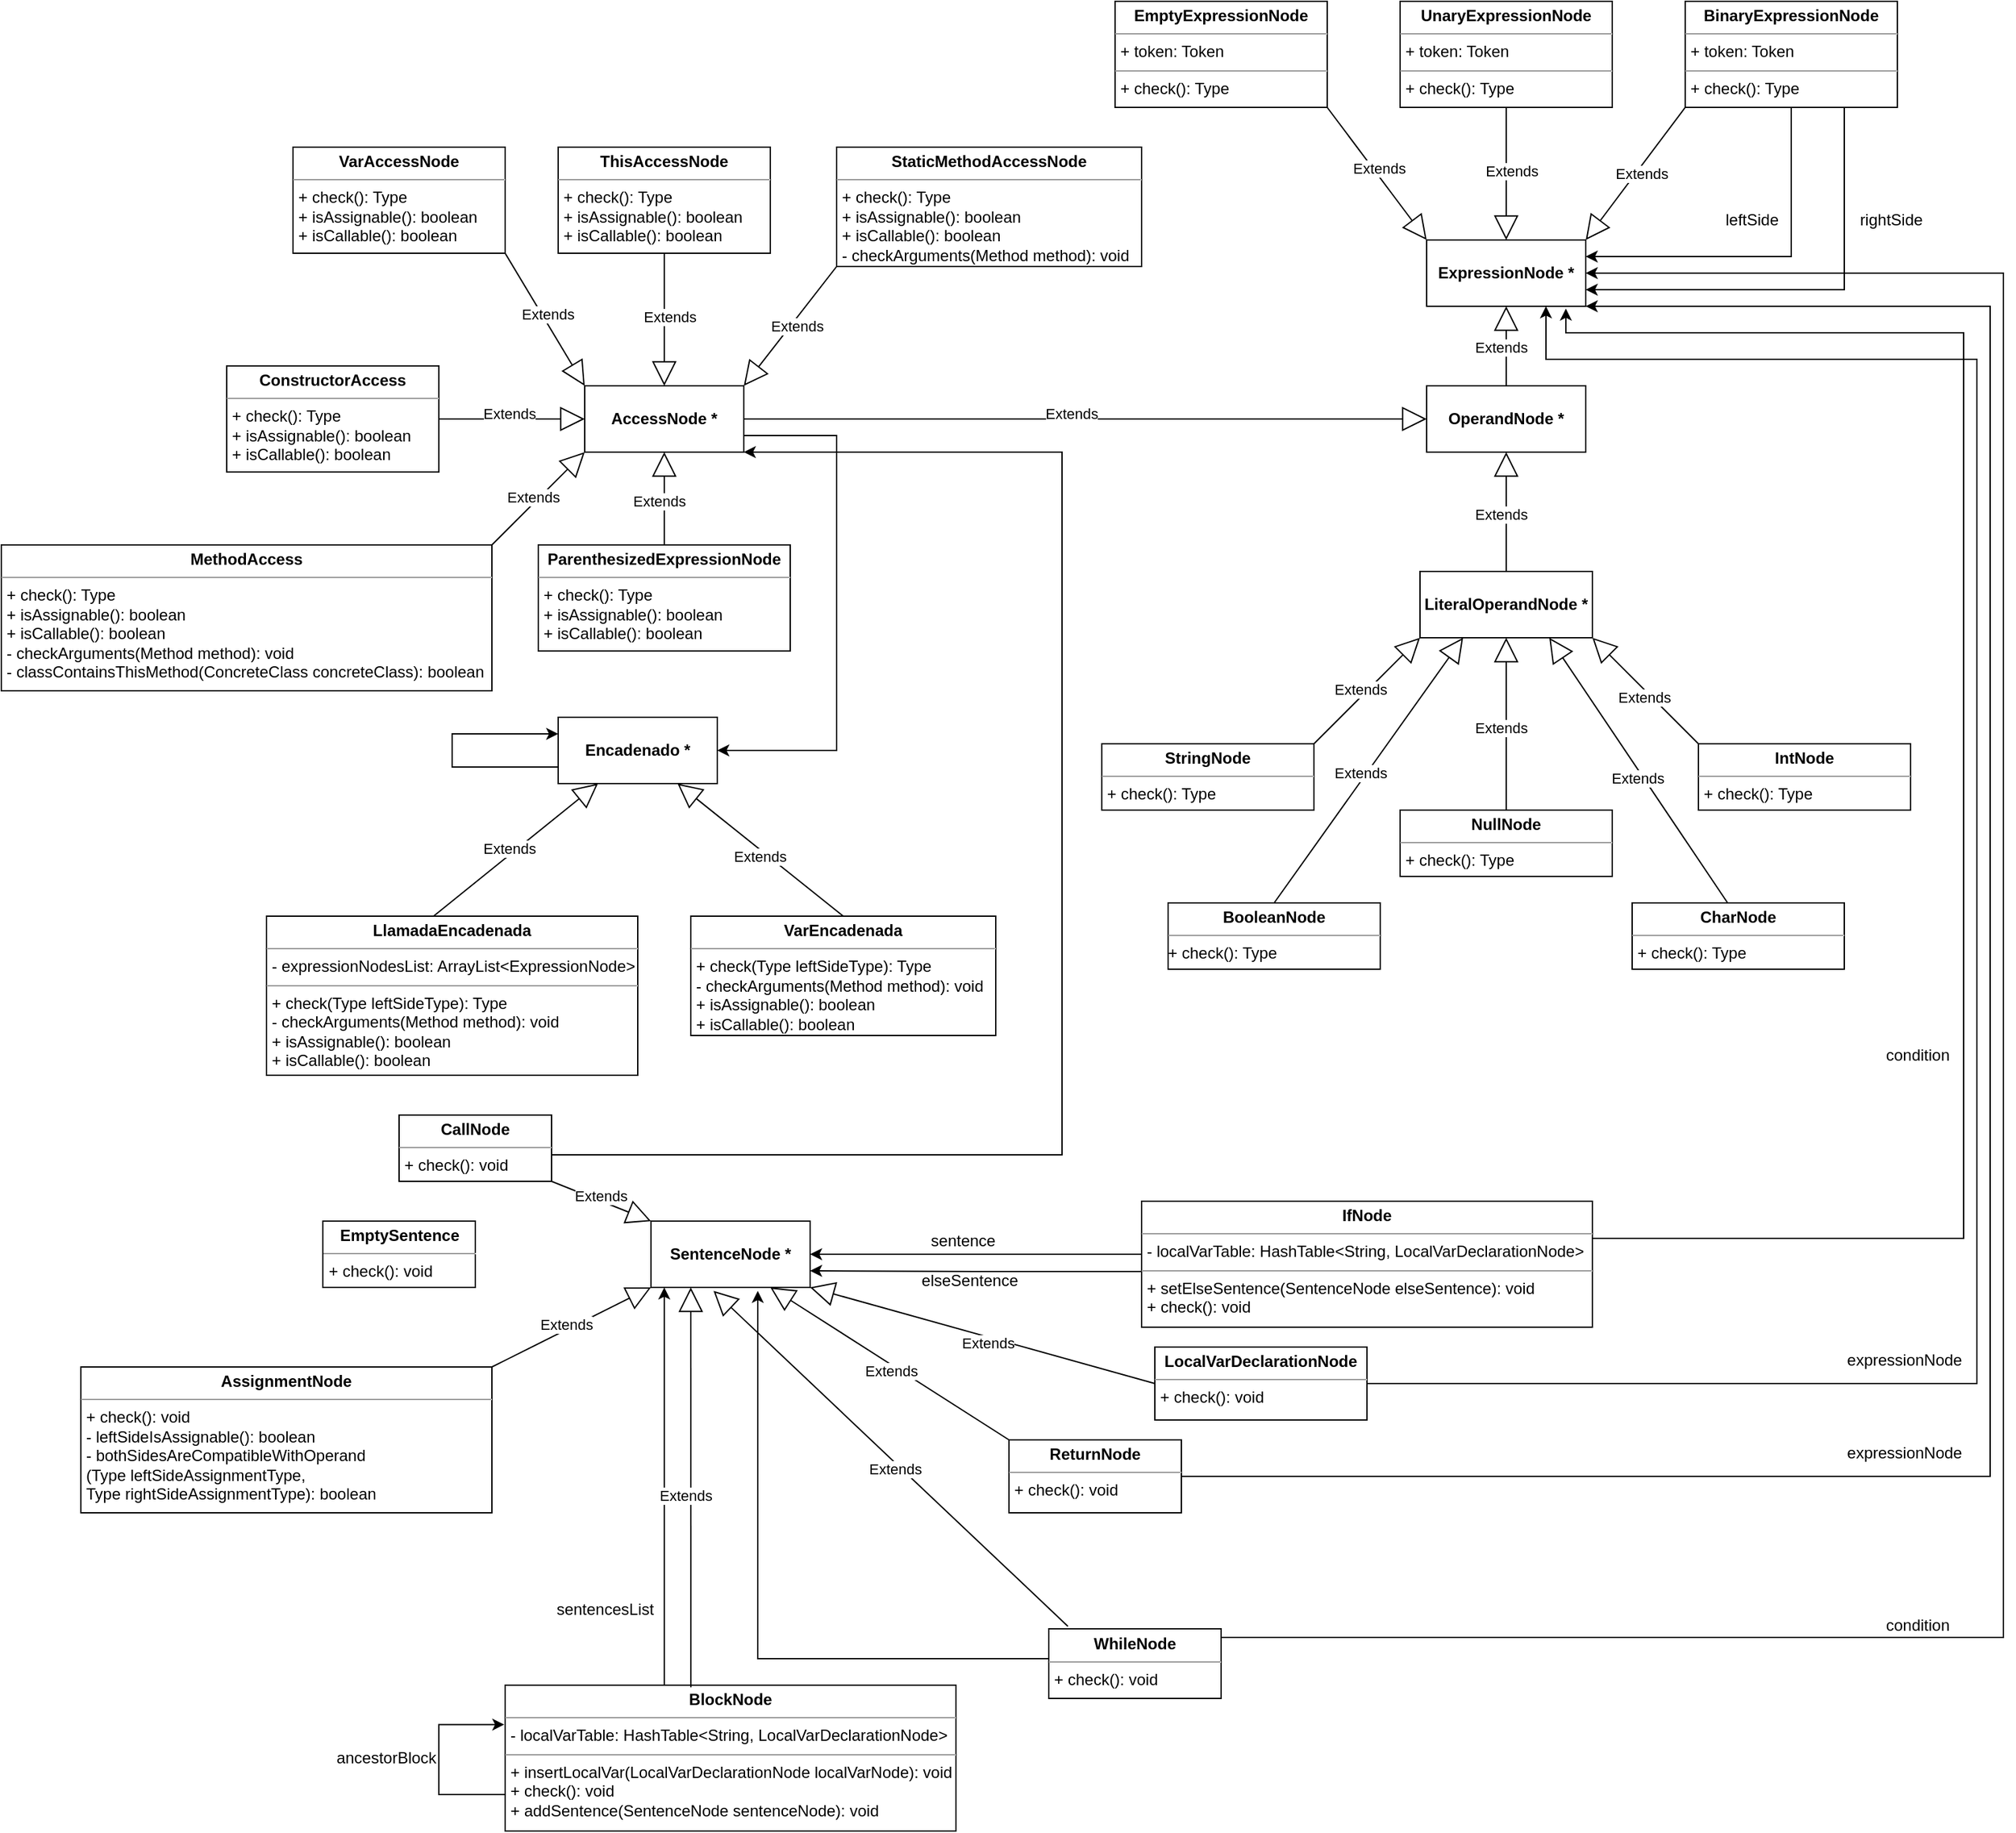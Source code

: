 <mxfile version="20.3.0" type="device"><diagram id="9zhy1DxZBaApK8UrozD3" name="Página-1"><mxGraphModel dx="3384" dy="2487" grid="1" gridSize="10" guides="1" tooltips="1" connect="1" arrows="1" fold="1" page="1" pageScale="1" pageWidth="827" pageHeight="1169" math="0" shadow="0"><root><mxCell id="0"/><mxCell id="1" parent="0"/><mxCell id="UzV7lBZANDkpLQ_C1gk9-5" style="edgeStyle=orthogonalEdgeStyle;rounded=0;orthogonalLoop=1;jettySize=auto;html=1;exitX=1;exitY=0.75;exitDx=0;exitDy=0;entryX=1;entryY=0.5;entryDx=0;entryDy=0;" parent="1" source="9K04ZhEFb_96ayPJQ8qZ-1" target="9K04ZhEFb_96ayPJQ8qZ-11" edge="1"><mxGeometry relative="1" as="geometry"><Array as="points"><mxPoint x="500" y="278"/><mxPoint x="500" y="515"/></Array></mxGeometry></mxCell><mxCell id="9K04ZhEFb_96ayPJQ8qZ-1" value="&lt;p style=&quot;margin:0px;margin-top:4px;text-align:center;&quot;&gt;&lt;br&gt;&lt;b&gt;AccessNode *&lt;/b&gt;&lt;/p&gt;" style="verticalAlign=top;align=left;overflow=fill;fontSize=12;fontFamily=Helvetica;html=1;" parent="1" vertex="1"><mxGeometry x="310" y="240" width="120" height="50" as="geometry"/></mxCell><mxCell id="9K04ZhEFb_96ayPJQ8qZ-3" value="&lt;p style=&quot;margin:0px;margin-top:4px;text-align:center;&quot;&gt;&lt;b&gt;ConstructorAccess&lt;/b&gt;&lt;/p&gt;&lt;hr size=&quot;1&quot;&gt;&lt;p style=&quot;margin:0px;margin-left:4px;&quot;&gt;&lt;/p&gt;&lt;p style=&quot;margin:0px;margin-left:4px;&quot;&gt;+ check(): Type&lt;/p&gt;&lt;p style=&quot;margin:0px;margin-left:4px;&quot;&gt;+ isAssignable(): boolean&lt;/p&gt;&lt;p style=&quot;margin:0px;margin-left:4px;&quot;&gt;+ isCallable(): boolean&lt;/p&gt;" style="verticalAlign=top;align=left;overflow=fill;fontSize=12;fontFamily=Helvetica;html=1;" parent="1" vertex="1"><mxGeometry x="40" y="225" width="160" height="80" as="geometry"/></mxCell><mxCell id="9K04ZhEFb_96ayPJQ8qZ-4" value="&lt;p style=&quot;margin:0px;margin-top:4px;text-align:center;&quot;&gt;&lt;b&gt;MethodAccess&lt;/b&gt;&lt;/p&gt;&lt;hr size=&quot;1&quot;&gt;&lt;p style=&quot;margin:0px;margin-left:4px;&quot;&gt;&lt;/p&gt;&lt;p style=&quot;margin: 0px 0px 0px 4px;&quot;&gt;+ check(): Type&lt;/p&gt;&lt;p style=&quot;margin: 0px 0px 0px 4px;&quot;&gt;+ isAssignable(): boolean&lt;/p&gt;&lt;p style=&quot;margin: 0px 0px 0px 4px;&quot;&gt;+ isCallable(): boolean&lt;/p&gt;&lt;p style=&quot;margin: 0px 0px 0px 4px;&quot;&gt;- checkArguments(Method method): void&lt;/p&gt;&lt;p style=&quot;margin: 0px 0px 0px 4px;&quot;&gt;- classContainsThisMethod(ConcreteClass concreteClass): boolean&lt;/p&gt;" style="verticalAlign=top;align=left;overflow=fill;fontSize=12;fontFamily=Helvetica;html=1;" parent="1" vertex="1"><mxGeometry x="-130" y="360" width="370" height="110" as="geometry"/></mxCell><mxCell id="9K04ZhEFb_96ayPJQ8qZ-7" value="&lt;p style=&quot;margin:0px;margin-top:4px;text-align:center;&quot;&gt;&lt;b&gt;ParenthesizedExpressionNode&lt;/b&gt;&lt;/p&gt;&lt;hr size=&quot;1&quot;&gt;&lt;p style=&quot;margin:0px;margin-left:4px;&quot;&gt;&lt;/p&gt;&lt;p style=&quot;margin: 0px 0px 0px 4px;&quot;&gt;+ check(): Type&lt;/p&gt;&lt;p style=&quot;margin: 0px 0px 0px 4px;&quot;&gt;+ isAssignable(): boolean&lt;/p&gt;&lt;p style=&quot;margin: 0px 0px 0px 4px;&quot;&gt;+ isCallable(): boolean&lt;/p&gt;" style="verticalAlign=top;align=left;overflow=fill;fontSize=12;fontFamily=Helvetica;html=1;" parent="1" vertex="1"><mxGeometry x="275" y="360" width="190" height="80" as="geometry"/></mxCell><mxCell id="9K04ZhEFb_96ayPJQ8qZ-8" value="&lt;p style=&quot;margin:0px;margin-top:4px;text-align:center;&quot;&gt;&lt;b&gt;StaticMethodAccessNode&lt;/b&gt;&lt;/p&gt;&lt;hr size=&quot;1&quot;&gt;&lt;p style=&quot;margin:0px;margin-left:4px;&quot;&gt;&lt;/p&gt;&lt;p style=&quot;margin: 0px 0px 0px 4px;&quot;&gt;+ check(): Type&lt;/p&gt;&lt;p style=&quot;margin: 0px 0px 0px 4px;&quot;&gt;+ isAssignable(): boolean&lt;/p&gt;&lt;p style=&quot;margin: 0px 0px 0px 4px;&quot;&gt;+ isCallable(): boolean&lt;/p&gt;&lt;p style=&quot;margin: 0px 0px 0px 4px;&quot;&gt;- checkArguments(Method method): void&lt;/p&gt;&lt;div&gt;&lt;br&gt;&lt;/div&gt;" style="verticalAlign=top;align=left;overflow=fill;fontSize=12;fontFamily=Helvetica;html=1;" parent="1" vertex="1"><mxGeometry x="500" y="60" width="230" height="90" as="geometry"/></mxCell><mxCell id="9K04ZhEFb_96ayPJQ8qZ-9" value="&lt;p style=&quot;margin:0px;margin-top:4px;text-align:center;&quot;&gt;&lt;b&gt;ThisAccessNode&lt;/b&gt;&lt;/p&gt;&lt;hr size=&quot;1&quot;&gt;&lt;p style=&quot;margin:0px;margin-left:4px;&quot;&gt;&lt;/p&gt;&lt;p style=&quot;margin: 0px 0px 0px 4px;&quot;&gt;+ check(): Type&lt;/p&gt;&lt;p style=&quot;margin: 0px 0px 0px 4px;&quot;&gt;+ isAssignable(): boolean&lt;/p&gt;&lt;p style=&quot;margin: 0px 0px 0px 4px;&quot;&gt;+ isCallable(): boolean&lt;/p&gt;" style="verticalAlign=top;align=left;overflow=fill;fontSize=12;fontFamily=Helvetica;html=1;" parent="1" vertex="1"><mxGeometry x="290" y="60" width="160" height="80" as="geometry"/></mxCell><mxCell id="9K04ZhEFb_96ayPJQ8qZ-10" value="&lt;p style=&quot;margin:0px;margin-top:4px;text-align:center;&quot;&gt;&lt;b&gt;VarAccessNode&lt;/b&gt;&lt;/p&gt;&lt;hr size=&quot;1&quot;&gt;&lt;p style=&quot;margin:0px;margin-left:4px;&quot;&gt;&lt;/p&gt;&lt;p style=&quot;margin: 0px 0px 0px 4px;&quot;&gt;+ check(): Type&lt;/p&gt;&lt;p style=&quot;margin: 0px 0px 0px 4px;&quot;&gt;+ isAssignable(): boolean&lt;/p&gt;&lt;p style=&quot;margin: 0px 0px 0px 4px;&quot;&gt;+ isCallable(): boolean&lt;/p&gt;" style="verticalAlign=top;align=left;overflow=fill;fontSize=12;fontFamily=Helvetica;html=1;" parent="1" vertex="1"><mxGeometry x="90" y="60" width="160" height="80" as="geometry"/></mxCell><mxCell id="UzV7lBZANDkpLQ_C1gk9-6" style="edgeStyle=orthogonalEdgeStyle;rounded=0;orthogonalLoop=1;jettySize=auto;html=1;exitX=0;exitY=0.75;exitDx=0;exitDy=0;entryX=0;entryY=0.25;entryDx=0;entryDy=0;" parent="1" source="9K04ZhEFb_96ayPJQ8qZ-11" target="9K04ZhEFb_96ayPJQ8qZ-11" edge="1"><mxGeometry relative="1" as="geometry"><mxPoint x="200" y="500" as="targetPoint"/><Array as="points"><mxPoint x="210" y="528"/><mxPoint x="210" y="503"/></Array></mxGeometry></mxCell><mxCell id="9K04ZhEFb_96ayPJQ8qZ-11" value="&lt;p style=&quot;margin:0px;margin-top:4px;text-align:center;&quot;&gt;&lt;br&gt;&lt;b&gt;Encadenado *&lt;/b&gt;&lt;/p&gt;" style="verticalAlign=top;align=left;overflow=fill;fontSize=12;fontFamily=Helvetica;html=1;" parent="1" vertex="1"><mxGeometry x="290" y="490" width="120" height="50" as="geometry"/></mxCell><mxCell id="9K04ZhEFb_96ayPJQ8qZ-14" value="&lt;p style=&quot;margin:0px;margin-top:4px;text-align:center;&quot;&gt;&lt;b&gt;LlamadaEncadenada&lt;/b&gt;&lt;/p&gt;&lt;hr size=&quot;1&quot;&gt;&lt;p style=&quot;margin:0px;margin-left:4px;&quot;&gt;- expressionNodesList: ArrayList&amp;lt;ExpressionNode&amp;gt;&lt;/p&gt;&lt;hr size=&quot;1&quot;&gt;&lt;p style=&quot;margin:0px;margin-left:4px;&quot;&gt;+ check(Type leftSideType): Type&lt;/p&gt;&lt;p style=&quot;margin:0px;margin-left:4px;&quot;&gt;- checkArguments(Method method): void&lt;/p&gt;&lt;p style=&quot;margin:0px;margin-left:4px;&quot;&gt;+ isAssignable(): boolean&lt;/p&gt;&lt;p style=&quot;margin:0px;margin-left:4px;&quot;&gt;+ isCallable(): boolean&lt;/p&gt;" style="verticalAlign=top;align=left;overflow=fill;fontSize=12;fontFamily=Helvetica;html=1;" parent="1" vertex="1"><mxGeometry x="70" y="640" width="280" height="120" as="geometry"/></mxCell><mxCell id="9K04ZhEFb_96ayPJQ8qZ-15" value="&lt;p style=&quot;margin:0px;margin-top:4px;text-align:center;&quot;&gt;&lt;b&gt;VarEncadenada&lt;/b&gt;&lt;/p&gt;&lt;hr size=&quot;1&quot;&gt;&lt;p style=&quot;margin:0px;margin-left:4px;&quot;&gt;&lt;/p&gt;&lt;p style=&quot;margin: 0px 0px 0px 4px;&quot;&gt;+ check(Type leftSideType): Type&lt;/p&gt;&lt;p style=&quot;margin: 0px 0px 0px 4px;&quot;&gt;- checkArguments(Method method): void&lt;/p&gt;&lt;p style=&quot;margin: 0px 0px 0px 4px;&quot;&gt;+ isAssignable(): boolean&lt;/p&gt;&lt;p style=&quot;margin: 0px 0px 0px 4px;&quot;&gt;+ isCallable(): boolean&lt;/p&gt;" style="verticalAlign=top;align=left;overflow=fill;fontSize=12;fontFamily=Helvetica;html=1;" parent="1" vertex="1"><mxGeometry x="390" y="640" width="230" height="90" as="geometry"/></mxCell><mxCell id="9K04ZhEFb_96ayPJQ8qZ-16" value="Extends" style="endArrow=block;endSize=16;endFill=0;html=1;exitX=0.45;exitY=0;exitDx=0;exitDy=0;entryX=0.25;entryY=1;entryDx=0;entryDy=0;exitPerimeter=0;" parent="1" source="9K04ZhEFb_96ayPJQ8qZ-14" target="9K04ZhEFb_96ayPJQ8qZ-11" edge="1"><mxGeometry x="-0.041" y="4" width="160" relative="1" as="geometry"><mxPoint x="390" y="500" as="sourcePoint"/><mxPoint x="390" y="380" as="targetPoint"/><mxPoint as="offset"/></mxGeometry></mxCell><mxCell id="9K04ZhEFb_96ayPJQ8qZ-17" value="Extends" style="endArrow=block;endSize=16;endFill=0;html=1;exitX=0.5;exitY=0;exitDx=0;exitDy=0;entryX=0.75;entryY=1;entryDx=0;entryDy=0;" parent="1" source="9K04ZhEFb_96ayPJQ8qZ-15" target="9K04ZhEFb_96ayPJQ8qZ-11" edge="1"><mxGeometry x="-0.041" y="4" width="160" relative="1" as="geometry"><mxPoint x="340" y="650" as="sourcePoint"/><mxPoint x="360" y="550" as="targetPoint"/><mxPoint as="offset"/></mxGeometry></mxCell><mxCell id="9K04ZhEFb_96ayPJQ8qZ-18" value="Extends" style="endArrow=block;endSize=16;endFill=0;html=1;exitX=0.5;exitY=1;exitDx=0;exitDy=0;entryX=0.5;entryY=0;entryDx=0;entryDy=0;" parent="1" source="9K04ZhEFb_96ayPJQ8qZ-9" target="9K04ZhEFb_96ayPJQ8qZ-1" edge="1"><mxGeometry x="-0.041" y="4" width="160" relative="1" as="geometry"><mxPoint x="336" y="570" as="sourcePoint"/><mxPoint x="380" y="470" as="targetPoint"/><mxPoint as="offset"/></mxGeometry></mxCell><mxCell id="9K04ZhEFb_96ayPJQ8qZ-19" value="Extends" style="endArrow=block;endSize=16;endFill=0;html=1;exitX=0;exitY=1;exitDx=0;exitDy=0;entryX=1;entryY=0;entryDx=0;entryDy=0;" parent="1" source="9K04ZhEFb_96ayPJQ8qZ-8" target="9K04ZhEFb_96ayPJQ8qZ-1" edge="1"><mxGeometry x="-0.041" y="4" width="160" relative="1" as="geometry"><mxPoint x="150" y="275" as="sourcePoint"/><mxPoint x="320" y="275" as="targetPoint"/><mxPoint as="offset"/></mxGeometry></mxCell><mxCell id="9K04ZhEFb_96ayPJQ8qZ-20" value="Extends" style="endArrow=block;endSize=16;endFill=0;html=1;exitX=1;exitY=0;exitDx=0;exitDy=0;entryX=0;entryY=1;entryDx=0;entryDy=0;" parent="1" source="9K04ZhEFb_96ayPJQ8qZ-4" target="9K04ZhEFb_96ayPJQ8qZ-1" edge="1"><mxGeometry x="-0.041" y="4" width="160" relative="1" as="geometry"><mxPoint x="150" y="275" as="sourcePoint"/><mxPoint x="320" y="275" as="targetPoint"/><mxPoint as="offset"/></mxGeometry></mxCell><mxCell id="9K04ZhEFb_96ayPJQ8qZ-21" value="Extends" style="endArrow=block;endSize=16;endFill=0;html=1;exitX=1;exitY=0.5;exitDx=0;exitDy=0;entryX=0;entryY=0.5;entryDx=0;entryDy=0;" parent="1" source="9K04ZhEFb_96ayPJQ8qZ-3" target="9K04ZhEFb_96ayPJQ8qZ-1" edge="1"><mxGeometry x="-0.041" y="4" width="160" relative="1" as="geometry"><mxPoint x="230" y="420" as="sourcePoint"/><mxPoint x="350" y="300" as="targetPoint"/><mxPoint as="offset"/></mxGeometry></mxCell><mxCell id="9K04ZhEFb_96ayPJQ8qZ-24" value="Extends" style="endArrow=block;endSize=16;endFill=0;html=1;exitX=1;exitY=1;exitDx=0;exitDy=0;entryX=0;entryY=0;entryDx=0;entryDy=0;" parent="1" source="9K04ZhEFb_96ayPJQ8qZ-10" target="9K04ZhEFb_96ayPJQ8qZ-1" edge="1"><mxGeometry x="-0.041" y="4" width="160" relative="1" as="geometry"><mxPoint x="140" y="255" as="sourcePoint"/><mxPoint x="250" y="270" as="targetPoint"/><mxPoint as="offset"/></mxGeometry></mxCell><mxCell id="9K04ZhEFb_96ayPJQ8qZ-25" value="&lt;p style=&quot;margin:0px;margin-top:4px;text-align:center;&quot;&gt;&lt;br&gt;&lt;b&gt;ExpressionNode *&lt;/b&gt;&lt;/p&gt;" style="verticalAlign=top;align=left;overflow=fill;fontSize=12;fontFamily=Helvetica;html=1;" parent="1" vertex="1"><mxGeometry x="945" y="130" width="120" height="50" as="geometry"/></mxCell><mxCell id="UzV7lBZANDkpLQ_C1gk9-7" style="edgeStyle=orthogonalEdgeStyle;rounded=0;orthogonalLoop=1;jettySize=auto;html=1;exitX=0.5;exitY=1;exitDx=0;exitDy=0;entryX=1;entryY=0.25;entryDx=0;entryDy=0;" parent="1" source="9K04ZhEFb_96ayPJQ8qZ-26" target="9K04ZhEFb_96ayPJQ8qZ-25" edge="1"><mxGeometry relative="1" as="geometry"/></mxCell><mxCell id="UzV7lBZANDkpLQ_C1gk9-8" style="edgeStyle=orthogonalEdgeStyle;rounded=0;orthogonalLoop=1;jettySize=auto;html=1;exitX=0.75;exitY=1;exitDx=0;exitDy=0;entryX=1;entryY=0.75;entryDx=0;entryDy=0;" parent="1" source="9K04ZhEFb_96ayPJQ8qZ-26" target="9K04ZhEFb_96ayPJQ8qZ-25" edge="1"><mxGeometry relative="1" as="geometry"/></mxCell><mxCell id="9K04ZhEFb_96ayPJQ8qZ-26" value="&lt;p style=&quot;margin:0px;margin-top:4px;text-align:center;&quot;&gt;&lt;b&gt;BinaryExpressionNode&lt;/b&gt;&lt;/p&gt;&lt;hr size=&quot;1&quot;&gt;&lt;p style=&quot;margin:0px;margin-left:4px;&quot;&gt;+ token: Token&lt;/p&gt;&lt;hr size=&quot;1&quot;&gt;&lt;p style=&quot;margin:0px;margin-left:4px;&quot;&gt;+ check(): Type&lt;/p&gt;" style="verticalAlign=top;align=left;overflow=fill;fontSize=12;fontFamily=Helvetica;html=1;" parent="1" vertex="1"><mxGeometry x="1140" y="-50" width="160" height="80" as="geometry"/></mxCell><mxCell id="9K04ZhEFb_96ayPJQ8qZ-28" value="&lt;p style=&quot;margin:0px;margin-top:4px;text-align:center;&quot;&gt;&lt;b&gt;UnaryExpressionNode&lt;/b&gt;&lt;/p&gt;&lt;hr size=&quot;1&quot;&gt;&lt;p style=&quot;margin:0px;margin-left:4px;&quot;&gt;+ token: Token&lt;/p&gt;&lt;hr size=&quot;1&quot;&gt;&lt;p style=&quot;margin:0px;margin-left:4px;&quot;&gt;+ check(): Type&lt;/p&gt;" style="verticalAlign=top;align=left;overflow=fill;fontSize=12;fontFamily=Helvetica;html=1;" parent="1" vertex="1"><mxGeometry x="925" y="-50" width="160" height="80" as="geometry"/></mxCell><mxCell id="9K04ZhEFb_96ayPJQ8qZ-29" value="&lt;p style=&quot;margin:0px;margin-top:4px;text-align:center;&quot;&gt;&lt;b&gt;EmptyExpressionNode&lt;/b&gt;&lt;/p&gt;&lt;hr size=&quot;1&quot;&gt;&lt;p style=&quot;margin:0px;margin-left:4px;&quot;&gt;+ token: Token&lt;/p&gt;&lt;hr size=&quot;1&quot;&gt;&lt;p style=&quot;margin:0px;margin-left:4px;&quot;&gt;+ check(): Type&lt;/p&gt;" style="verticalAlign=top;align=left;overflow=fill;fontSize=12;fontFamily=Helvetica;html=1;" parent="1" vertex="1"><mxGeometry x="710" y="-50" width="160" height="80" as="geometry"/></mxCell><mxCell id="9K04ZhEFb_96ayPJQ8qZ-31" value="&lt;p style=&quot;margin:0px;margin-top:4px;text-align:center;&quot;&gt;&lt;br&gt;&lt;b&gt;OperandNode *&lt;/b&gt;&lt;/p&gt;" style="verticalAlign=top;align=left;overflow=fill;fontSize=12;fontFamily=Helvetica;html=1;" parent="1" vertex="1"><mxGeometry x="945" y="240" width="120" height="50" as="geometry"/></mxCell><mxCell id="9K04ZhEFb_96ayPJQ8qZ-32" value="&lt;p style=&quot;margin:0px;margin-top:4px;text-align:center;&quot;&gt;&lt;br&gt;&lt;b&gt;LiteralOperandNode *&lt;/b&gt;&lt;/p&gt;" style="verticalAlign=top;align=left;overflow=fill;fontSize=12;fontFamily=Helvetica;html=1;" parent="1" vertex="1"><mxGeometry x="940" y="380" width="130" height="50" as="geometry"/></mxCell><mxCell id="9K04ZhEFb_96ayPJQ8qZ-34" value="&lt;p style=&quot;margin:0px;margin-top:4px;text-align:center;&quot;&gt;&lt;b&gt;BooleanNode&lt;/b&gt;&lt;/p&gt;&lt;hr size=&quot;1&quot;&gt;&lt;p style=&quot;margin:0px;margin-left:4px;&quot;&gt;&lt;/p&gt;+ check(): Type&lt;p style=&quot;margin:0px;margin-left:4px;&quot;&gt;&lt;br&gt;&lt;/p&gt;" style="verticalAlign=top;align=left;overflow=fill;fontSize=12;fontFamily=Helvetica;html=1;" parent="1" vertex="1"><mxGeometry x="750" y="630" width="160" height="50" as="geometry"/></mxCell><mxCell id="9K04ZhEFb_96ayPJQ8qZ-35" value="&lt;p style=&quot;margin:0px;margin-top:4px;text-align:center;&quot;&gt;&lt;b&gt;CharNode&lt;/b&gt;&lt;/p&gt;&lt;hr size=&quot;1&quot;&gt;&lt;p style=&quot;margin:0px;margin-left:4px;&quot;&gt;&lt;/p&gt;&lt;p style=&quot;margin:0px;margin-left:4px;&quot;&gt;+ check(): Type&lt;br&gt;&lt;/p&gt;" style="verticalAlign=top;align=left;overflow=fill;fontSize=12;fontFamily=Helvetica;html=1;" parent="1" vertex="1"><mxGeometry x="1100" y="630" width="160" height="50" as="geometry"/></mxCell><mxCell id="9K04ZhEFb_96ayPJQ8qZ-36" value="&lt;p style=&quot;margin:0px;margin-top:4px;text-align:center;&quot;&gt;&lt;b&gt;IntNode&lt;/b&gt;&lt;/p&gt;&lt;hr size=&quot;1&quot;&gt;&lt;p style=&quot;margin:0px;margin-left:4px;&quot;&gt;&lt;/p&gt;&lt;p style=&quot;margin:0px;margin-left:4px;&quot;&gt;+ check(): Type&lt;br&gt;&lt;/p&gt;" style="verticalAlign=top;align=left;overflow=fill;fontSize=12;fontFamily=Helvetica;html=1;" parent="1" vertex="1"><mxGeometry x="1150" y="510" width="160" height="50" as="geometry"/></mxCell><mxCell id="9K04ZhEFb_96ayPJQ8qZ-37" value="Extends" style="endArrow=block;endSize=16;endFill=0;html=1;exitX=0.5;exitY=0;exitDx=0;exitDy=0;entryX=0.25;entryY=1;entryDx=0;entryDy=0;" parent="1" source="9K04ZhEFb_96ayPJQ8qZ-34" target="9K04ZhEFb_96ayPJQ8qZ-32" edge="1"><mxGeometry x="-0.041" y="4" width="160" relative="1" as="geometry"><mxPoint x="1280" y="90" as="sourcePoint"/><mxPoint x="1530" y="-30" as="targetPoint"/><mxPoint as="offset"/></mxGeometry></mxCell><mxCell id="9K04ZhEFb_96ayPJQ8qZ-38" value="Extends" style="endArrow=block;endSize=16;endFill=0;html=1;exitX=0.45;exitY=0;exitDx=0;exitDy=0;entryX=0.75;entryY=1;entryDx=0;entryDy=0;exitPerimeter=0;" parent="1" source="9K04ZhEFb_96ayPJQ8qZ-35" target="9K04ZhEFb_96ayPJQ8qZ-32" edge="1"><mxGeometry x="-0.041" y="4" width="160" relative="1" as="geometry"><mxPoint x="900" y="502.5" as="sourcePoint"/><mxPoint x="1122.5" y="490" as="targetPoint"/><mxPoint as="offset"/></mxGeometry></mxCell><mxCell id="9K04ZhEFb_96ayPJQ8qZ-39" value="Extends" style="endArrow=block;endSize=16;endFill=0;html=1;exitX=0;exitY=0;exitDx=0;exitDy=0;entryX=1;entryY=1;entryDx=0;entryDy=0;" parent="1" source="9K04ZhEFb_96ayPJQ8qZ-36" target="9K04ZhEFb_96ayPJQ8qZ-32" edge="1"><mxGeometry x="-0.041" y="4" width="160" relative="1" as="geometry"><mxPoint x="1070" y="650" as="sourcePoint"/><mxPoint x="1015" y="440" as="targetPoint"/><mxPoint as="offset"/></mxGeometry></mxCell><mxCell id="9K04ZhEFb_96ayPJQ8qZ-40" value="Extends" style="endArrow=block;endSize=16;endFill=0;html=1;exitX=0.5;exitY=0;exitDx=0;exitDy=0;entryX=0.5;entryY=1;entryDx=0;entryDy=0;" parent="1" source="9K04ZhEFb_96ayPJQ8qZ-32" target="9K04ZhEFb_96ayPJQ8qZ-31" edge="1"><mxGeometry x="-0.041" y="4" width="160" relative="1" as="geometry"><mxPoint x="860" y="500" as="sourcePoint"/><mxPoint x="982.5" y="440" as="targetPoint"/><mxPoint as="offset"/></mxGeometry></mxCell><mxCell id="9K04ZhEFb_96ayPJQ8qZ-41" value="Extends" style="endArrow=block;endSize=16;endFill=0;html=1;exitX=0.5;exitY=0;exitDx=0;exitDy=0;entryX=0.5;entryY=1;entryDx=0;entryDy=0;" parent="1" source="9K04ZhEFb_96ayPJQ8qZ-31" target="9K04ZhEFb_96ayPJQ8qZ-25" edge="1"><mxGeometry x="-0.041" y="4" width="160" relative="1" as="geometry"><mxPoint x="1015" y="390" as="sourcePoint"/><mxPoint x="1015" y="300" as="targetPoint"/><mxPoint as="offset"/></mxGeometry></mxCell><mxCell id="9K04ZhEFb_96ayPJQ8qZ-42" value="Extends" style="endArrow=block;endSize=16;endFill=0;html=1;exitX=0.5;exitY=0;exitDx=0;exitDy=0;entryX=0.5;entryY=1;entryDx=0;entryDy=0;" parent="1" source="9K04ZhEFb_96ayPJQ8qZ-7" target="9K04ZhEFb_96ayPJQ8qZ-1" edge="1"><mxGeometry x="-0.041" y="4" width="160" relative="1" as="geometry"><mxPoint x="510" y="570" as="sourcePoint"/><mxPoint x="440" y="470" as="targetPoint"/><mxPoint as="offset"/></mxGeometry></mxCell><mxCell id="9K04ZhEFb_96ayPJQ8qZ-43" value="Extends" style="endArrow=block;endSize=16;endFill=0;html=1;entryX=1;entryY=0;entryDx=0;entryDy=0;exitX=0;exitY=1;exitDx=0;exitDy=0;" parent="1" source="9K04ZhEFb_96ayPJQ8qZ-26" target="9K04ZhEFb_96ayPJQ8qZ-25" edge="1"><mxGeometry x="-0.041" y="4" width="160" relative="1" as="geometry"><mxPoint x="790" y="143" as="sourcePoint"/><mxPoint x="1015" y="190" as="targetPoint"/><mxPoint as="offset"/></mxGeometry></mxCell><mxCell id="9K04ZhEFb_96ayPJQ8qZ-44" value="Extends" style="endArrow=block;endSize=16;endFill=0;html=1;exitX=0.5;exitY=1;exitDx=0;exitDy=0;entryX=0.5;entryY=0;entryDx=0;entryDy=0;" parent="1" source="9K04ZhEFb_96ayPJQ8qZ-28" target="9K04ZhEFb_96ayPJQ8qZ-25" edge="1"><mxGeometry x="-0.041" y="4" width="160" relative="1" as="geometry"><mxPoint x="797" y="165" as="sourcePoint"/><mxPoint x="955" y="165" as="targetPoint"/><mxPoint as="offset"/></mxGeometry></mxCell><mxCell id="9K04ZhEFb_96ayPJQ8qZ-45" value="Extends" style="endArrow=block;endSize=16;endFill=0;html=1;exitX=1;exitY=1;exitDx=0;exitDy=0;entryX=0;entryY=0;entryDx=0;entryDy=0;" parent="1" source="9K04ZhEFb_96ayPJQ8qZ-29" target="9K04ZhEFb_96ayPJQ8qZ-25" edge="1"><mxGeometry x="-0.041" y="4" width="160" relative="1" as="geometry"><mxPoint x="797" y="272.5" as="sourcePoint"/><mxPoint x="955" y="190" as="targetPoint"/><mxPoint as="offset"/></mxGeometry></mxCell><mxCell id="9K04ZhEFb_96ayPJQ8qZ-46" value="&lt;p style=&quot;margin:0px;margin-top:4px;text-align:center;&quot;&gt;&lt;b&gt;NullNode&lt;/b&gt;&lt;/p&gt;&lt;hr size=&quot;1&quot;&gt;&lt;p style=&quot;margin:0px;margin-left:4px;&quot;&gt;&lt;/p&gt;&lt;p style=&quot;margin:0px;margin-left:4px;&quot;&gt;+ check(): Type&lt;br&gt;&lt;/p&gt;" style="verticalAlign=top;align=left;overflow=fill;fontSize=12;fontFamily=Helvetica;html=1;" parent="1" vertex="1"><mxGeometry x="925" y="560" width="160" height="50" as="geometry"/></mxCell><mxCell id="9K04ZhEFb_96ayPJQ8qZ-47" value="Extends" style="endArrow=block;endSize=16;endFill=0;html=1;exitX=0.5;exitY=0;exitDx=0;exitDy=0;entryX=0.5;entryY=1;entryDx=0;entryDy=0;" parent="1" source="9K04ZhEFb_96ayPJQ8qZ-46" target="9K04ZhEFb_96ayPJQ8qZ-32" edge="1"><mxGeometry x="-0.041" y="4" width="160" relative="1" as="geometry"><mxPoint x="1210" y="540" as="sourcePoint"/><mxPoint x="1047.5" y="440" as="targetPoint"/><mxPoint as="offset"/></mxGeometry></mxCell><mxCell id="9K04ZhEFb_96ayPJQ8qZ-49" value="Extends" style="endArrow=block;endSize=16;endFill=0;html=1;exitX=1;exitY=0.5;exitDx=0;exitDy=0;entryX=0;entryY=0.5;entryDx=0;entryDy=0;" parent="1" source="9K04ZhEFb_96ayPJQ8qZ-1" target="9K04ZhEFb_96ayPJQ8qZ-31" edge="1"><mxGeometry x="-0.041" y="4" width="160" relative="1" as="geometry"><mxPoint x="860" y="265" as="sourcePoint"/><mxPoint x="720" y="150" as="targetPoint"/><mxPoint as="offset"/></mxGeometry></mxCell><mxCell id="9K04ZhEFb_96ayPJQ8qZ-50" value="&lt;p style=&quot;margin:0px;margin-top:4px;text-align:center;&quot;&gt;&lt;b&gt;StringNode&lt;/b&gt;&lt;/p&gt;&lt;hr size=&quot;1&quot;&gt;&lt;p style=&quot;margin:0px;margin-left:4px;&quot;&gt;&lt;/p&gt;&lt;p style=&quot;margin:0px;margin-left:4px;&quot;&gt;+ check(): Type&lt;/p&gt;" style="verticalAlign=top;align=left;overflow=fill;fontSize=12;fontFamily=Helvetica;html=1;" parent="1" vertex="1"><mxGeometry x="700" y="510" width="160" height="50" as="geometry"/></mxCell><mxCell id="9K04ZhEFb_96ayPJQ8qZ-51" value="Extends" style="endArrow=block;endSize=16;endFill=0;html=1;exitX=1;exitY=0;exitDx=0;exitDy=0;entryX=0;entryY=1;entryDx=0;entryDy=0;" parent="1" source="9K04ZhEFb_96ayPJQ8qZ-50" target="9K04ZhEFb_96ayPJQ8qZ-32" edge="1"><mxGeometry x="-0.041" y="4" width="160" relative="1" as="geometry"><mxPoint x="995" y="640" as="sourcePoint"/><mxPoint x="1015" y="440" as="targetPoint"/><mxPoint as="offset"/></mxGeometry></mxCell><mxCell id="9K04ZhEFb_96ayPJQ8qZ-53" value="&lt;p style=&quot;margin:0px;margin-top:4px;text-align:center;&quot;&gt;&lt;br&gt;&lt;b&gt;SentenceNode *&lt;/b&gt;&lt;/p&gt;" style="verticalAlign=top;align=left;overflow=fill;fontSize=12;fontFamily=Helvetica;html=1;" parent="1" vertex="1"><mxGeometry x="360" y="870" width="120" height="50" as="geometry"/></mxCell><mxCell id="UzV7lBZANDkpLQ_C1gk9-9" value="leftSide" style="text;html=1;align=center;verticalAlign=middle;resizable=0;points=[];autosize=1;strokeColor=none;fillColor=none;" parent="1" vertex="1"><mxGeometry x="1160" y="100" width="60" height="30" as="geometry"/></mxCell><mxCell id="UzV7lBZANDkpLQ_C1gk9-10" value="rightSide" style="text;html=1;align=center;verticalAlign=middle;resizable=0;points=[];autosize=1;strokeColor=none;fillColor=none;" parent="1" vertex="1"><mxGeometry x="1260" y="100" width="70" height="30" as="geometry"/></mxCell><mxCell id="UzV7lBZANDkpLQ_C1gk9-11" value="&lt;p style=&quot;margin:0px;margin-top:4px;text-align:center;&quot;&gt;&lt;b&gt;AssignmentNode&lt;/b&gt;&lt;/p&gt;&lt;hr size=&quot;1&quot;&gt;&lt;p style=&quot;margin:0px;margin-left:4px;&quot;&gt;&lt;/p&gt;&lt;p style=&quot;margin: 0px 0px 0px 4px;&quot;&gt;+ check(): void&lt;/p&gt;&lt;p style=&quot;margin: 0px 0px 0px 4px;&quot;&gt;- leftSideIsAssignable(): boolean&lt;/p&gt;&lt;p style=&quot;margin: 0px 0px 0px 4px;&quot;&gt;- bothSidesAreCompatibleWithOperand&lt;/p&gt;&lt;p style=&quot;margin: 0px 0px 0px 4px;&quot;&gt;(Type leftSideAssignmentType,&amp;nbsp;&lt;/p&gt;&lt;p style=&quot;margin: 0px 0px 0px 4px;&quot;&gt;Type rightSideAssignmentType): boolean&lt;/p&gt;" style="verticalAlign=top;align=left;overflow=fill;fontSize=12;fontFamily=Helvetica;html=1;" parent="1" vertex="1"><mxGeometry x="-70" y="980" width="310" height="110" as="geometry"/></mxCell><mxCell id="UzV7lBZANDkpLQ_C1gk9-13" style="edgeStyle=orthogonalEdgeStyle;rounded=0;orthogonalLoop=1;jettySize=auto;html=1;exitX=0.409;exitY=0;exitDx=0;exitDy=0;exitPerimeter=0;" parent="1" source="UzV7lBZANDkpLQ_C1gk9-12" target="9K04ZhEFb_96ayPJQ8qZ-53" edge="1"><mxGeometry relative="1" as="geometry"><Array as="points"><mxPoint x="370" y="1220"/></Array></mxGeometry></mxCell><mxCell id="UzV7lBZANDkpLQ_C1gk9-49" style="edgeStyle=orthogonalEdgeStyle;rounded=0;orthogonalLoop=1;jettySize=auto;html=1;exitX=0;exitY=0.75;exitDx=0;exitDy=0;entryX=-0.002;entryY=0.27;entryDx=0;entryDy=0;entryPerimeter=0;" parent="1" source="UzV7lBZANDkpLQ_C1gk9-12" target="UzV7lBZANDkpLQ_C1gk9-12" edge="1"><mxGeometry relative="1" as="geometry"><mxPoint x="240" y="1250" as="targetPoint"/><Array as="points"><mxPoint x="200" y="1303"/><mxPoint x="200" y="1250"/></Array></mxGeometry></mxCell><mxCell id="UzV7lBZANDkpLQ_C1gk9-12" value="&lt;p style=&quot;margin:0px;margin-top:4px;text-align:center;&quot;&gt;&lt;b&gt;BlockNode&lt;/b&gt;&lt;/p&gt;&lt;hr size=&quot;1&quot;&gt;&lt;p style=&quot;margin:0px;margin-left:4px;&quot;&gt;- localVarTable: HashTable&amp;lt;String, LocalVarDeclarationNode&amp;gt;&lt;/p&gt;&lt;hr size=&quot;1&quot;&gt;&lt;p style=&quot;margin:0px;margin-left:4px;&quot;&gt;+ insertLocalVar(LocalVarDeclarationNode localVarNode): void&lt;/p&gt;&lt;p style=&quot;margin:0px;margin-left:4px;&quot;&gt;+ check(): void&lt;/p&gt;&lt;p style=&quot;margin:0px;margin-left:4px;&quot;&gt;+ addSentence(SentenceNode sentenceNode): void&lt;/p&gt;&lt;p style=&quot;margin:0px;margin-left:4px;&quot;&gt;&lt;br&gt;&lt;/p&gt;" style="verticalAlign=top;align=left;overflow=fill;fontSize=12;fontFamily=Helvetica;html=1;" parent="1" vertex="1"><mxGeometry x="250" y="1220" width="340" height="110" as="geometry"/></mxCell><mxCell id="UzV7lBZANDkpLQ_C1gk9-14" value="sentencesList" style="text;html=1;align=center;verticalAlign=middle;resizable=0;points=[];autosize=1;strokeColor=none;fillColor=none;" parent="1" vertex="1"><mxGeometry x="275" y="1147.5" width="100" height="30" as="geometry"/></mxCell><mxCell id="UzV7lBZANDkpLQ_C1gk9-16" value="ancestorBlock" style="text;html=1;align=center;verticalAlign=middle;resizable=0;points=[];autosize=1;strokeColor=none;fillColor=none;" parent="1" vertex="1"><mxGeometry x="110" y="1260" width="100" height="30" as="geometry"/></mxCell><mxCell id="UzV7lBZANDkpLQ_C1gk9-22" style="edgeStyle=orthogonalEdgeStyle;rounded=0;orthogonalLoop=1;jettySize=auto;html=1;entryX=1;entryY=1;entryDx=0;entryDy=0;exitX=1;exitY=0.25;exitDx=0;exitDy=0;" parent="1" source="UzV7lBZANDkpLQ_C1gk9-21" target="9K04ZhEFb_96ayPJQ8qZ-1" edge="1"><mxGeometry relative="1" as="geometry"><mxPoint x="180" y="840" as="sourcePoint"/><Array as="points"><mxPoint x="268" y="802"/><mxPoint x="268" y="820"/><mxPoint x="670" y="820"/><mxPoint x="670" y="290"/></Array></mxGeometry></mxCell><mxCell id="UzV7lBZANDkpLQ_C1gk9-21" value="&lt;p style=&quot;margin:0px;margin-top:4px;text-align:center;&quot;&gt;&lt;b&gt;CallNode&lt;/b&gt;&lt;/p&gt;&lt;hr size=&quot;1&quot;&gt;&lt;p style=&quot;margin:0px;margin-left:4px;&quot;&gt;&lt;/p&gt;&lt;p style=&quot;margin: 0px 0px 0px 4px;&quot;&gt;+ check(): void&lt;/p&gt;&lt;p style=&quot;margin: 0px 0px 0px 4px;&quot;&gt;&lt;br&gt;&lt;/p&gt;" style="verticalAlign=top;align=left;overflow=fill;fontSize=12;fontFamily=Helvetica;html=1;" parent="1" vertex="1"><mxGeometry x="170" y="790" width="115" height="50" as="geometry"/></mxCell><mxCell id="UzV7lBZANDkpLQ_C1gk9-23" value="Extends" style="endArrow=block;endSize=16;endFill=0;html=1;exitX=0.412;exitY=0.015;exitDx=0;exitDy=0;entryX=0.25;entryY=1;entryDx=0;entryDy=0;exitPerimeter=0;" parent="1" source="UzV7lBZANDkpLQ_C1gk9-12" target="9K04ZhEFb_96ayPJQ8qZ-53" edge="1"><mxGeometry x="-0.041" y="4" width="160" relative="1" as="geometry"><mxPoint x="400" y="1100" as="sourcePoint"/><mxPoint x="532.5" y="930" as="targetPoint"/><mxPoint as="offset"/></mxGeometry></mxCell><mxCell id="UzV7lBZANDkpLQ_C1gk9-24" value="Extends" style="endArrow=block;endSize=16;endFill=0;html=1;exitX=1;exitY=1;exitDx=0;exitDy=0;entryX=0;entryY=0;entryDx=0;entryDy=0;" parent="1" source="UzV7lBZANDkpLQ_C1gk9-21" target="9K04ZhEFb_96ayPJQ8qZ-53" edge="1"><mxGeometry x="-0.041" y="4" width="160" relative="1" as="geometry"><mxPoint x="430" y="1050" as="sourcePoint"/><mxPoint x="430" y="930" as="targetPoint"/><mxPoint as="offset"/></mxGeometry></mxCell><mxCell id="UzV7lBZANDkpLQ_C1gk9-25" value="Extends" style="endArrow=block;endSize=16;endFill=0;html=1;entryX=0;entryY=1;entryDx=0;entryDy=0;exitX=1;exitY=0;exitDx=0;exitDy=0;" parent="1" source="UzV7lBZANDkpLQ_C1gk9-11" target="9K04ZhEFb_96ayPJQ8qZ-53" edge="1"><mxGeometry x="-0.041" y="4" width="160" relative="1" as="geometry"><mxPoint x="110" y="1010" as="sourcePoint"/><mxPoint x="370" y="905" as="targetPoint"/><mxPoint as="offset"/></mxGeometry></mxCell><mxCell id="UzV7lBZANDkpLQ_C1gk9-26" value="&lt;p style=&quot;margin:0px;margin-top:4px;text-align:center;&quot;&gt;&lt;b&gt;EmptySentence&lt;/b&gt;&lt;/p&gt;&lt;hr size=&quot;1&quot;&gt;&lt;p style=&quot;margin:0px;margin-left:4px;&quot;&gt;&lt;/p&gt;&lt;p style=&quot;margin: 0px 0px 0px 4px;&quot;&gt;+ check(): void&lt;/p&gt;&lt;p style=&quot;margin: 0px 0px 0px 4px;&quot;&gt;&lt;br&gt;&lt;/p&gt;" style="verticalAlign=top;align=left;overflow=fill;fontSize=12;fontFamily=Helvetica;html=1;" parent="1" vertex="1"><mxGeometry x="112.5" y="870" width="115" height="50" as="geometry"/></mxCell><mxCell id="UzV7lBZANDkpLQ_C1gk9-28" style="edgeStyle=orthogonalEdgeStyle;rounded=0;orthogonalLoop=1;jettySize=auto;html=1;exitX=0.003;exitY=0.378;exitDx=0;exitDy=0;entryX=1;entryY=0.5;entryDx=0;entryDy=0;exitPerimeter=0;" parent="1" source="UzV7lBZANDkpLQ_C1gk9-27" target="9K04ZhEFb_96ayPJQ8qZ-53" edge="1"><mxGeometry relative="1" as="geometry"><Array as="points"><mxPoint x="730" y="897"/><mxPoint x="730" y="895"/></Array></mxGeometry></mxCell><mxCell id="UzV7lBZANDkpLQ_C1gk9-29" style="edgeStyle=orthogonalEdgeStyle;rounded=0;orthogonalLoop=1;jettySize=auto;html=1;exitX=1;exitY=0.25;exitDx=0;exitDy=0;entryX=0.883;entryY=1.033;entryDx=0;entryDy=0;entryPerimeter=0;" parent="1" source="UzV7lBZANDkpLQ_C1gk9-27" target="9K04ZhEFb_96ayPJQ8qZ-25" edge="1"><mxGeometry relative="1" as="geometry"><Array as="points"><mxPoint x="1070" y="883"/><mxPoint x="1350" y="883"/><mxPoint x="1350" y="200"/><mxPoint x="1050" y="200"/><mxPoint x="1050" y="182"/></Array></mxGeometry></mxCell><mxCell id="UzV7lBZANDkpLQ_C1gk9-32" style="edgeStyle=orthogonalEdgeStyle;rounded=0;orthogonalLoop=1;jettySize=auto;html=1;exitX=0;exitY=0.5;exitDx=0;exitDy=0;entryX=1;entryY=0.75;entryDx=0;entryDy=0;" parent="1" source="UzV7lBZANDkpLQ_C1gk9-27" target="9K04ZhEFb_96ayPJQ8qZ-53" edge="1"><mxGeometry relative="1" as="geometry"><Array as="points"><mxPoint x="730" y="908"/><mxPoint x="605" y="908"/></Array></mxGeometry></mxCell><mxCell id="UzV7lBZANDkpLQ_C1gk9-27" value="&lt;p style=&quot;margin:0px;margin-top:4px;text-align:center;&quot;&gt;&lt;b&gt;IfNode&lt;/b&gt;&lt;/p&gt;&lt;hr size=&quot;1&quot;&gt;&lt;p style=&quot;margin:0px;margin-left:4px;&quot;&gt;- localVarTable: HashTable&amp;lt;String, LocalVarDeclarationNode&amp;gt;&lt;/p&gt;&lt;hr size=&quot;1&quot;&gt;&lt;p style=&quot;margin:0px;margin-left:4px;&quot;&gt;+ setElseSentence(SentenceNode elseSentence): void&lt;/p&gt;&lt;p style=&quot;margin:0px;margin-left:4px;&quot;&gt;+ check(): void&lt;/p&gt;" style="verticalAlign=top;align=left;overflow=fill;fontSize=12;fontFamily=Helvetica;html=1;" parent="1" vertex="1"><mxGeometry x="730" y="855" width="340" height="95" as="geometry"/></mxCell><mxCell id="UzV7lBZANDkpLQ_C1gk9-30" value="condition" style="text;html=1;align=center;verticalAlign=middle;resizable=0;points=[];autosize=1;strokeColor=none;fillColor=none;" parent="1" vertex="1"><mxGeometry x="1280" y="730" width="70" height="30" as="geometry"/></mxCell><mxCell id="UzV7lBZANDkpLQ_C1gk9-33" value="sentence" style="text;html=1;align=center;verticalAlign=middle;resizable=0;points=[];autosize=1;strokeColor=none;fillColor=none;" parent="1" vertex="1"><mxGeometry x="560" y="870" width="70" height="30" as="geometry"/></mxCell><mxCell id="UzV7lBZANDkpLQ_C1gk9-34" value="elseSentence" style="text;html=1;align=center;verticalAlign=middle;resizable=0;points=[];autosize=1;strokeColor=none;fillColor=none;" parent="1" vertex="1"><mxGeometry x="550" y="900" width="100" height="30" as="geometry"/></mxCell><mxCell id="UzV7lBZANDkpLQ_C1gk9-36" style="edgeStyle=orthogonalEdgeStyle;rounded=0;orthogonalLoop=1;jettySize=auto;html=1;exitX=1;exitY=0.5;exitDx=0;exitDy=0;entryX=0.75;entryY=1;entryDx=0;entryDy=0;" parent="1" source="UzV7lBZANDkpLQ_C1gk9-35" target="9K04ZhEFb_96ayPJQ8qZ-25" edge="1"><mxGeometry relative="1" as="geometry"><Array as="points"><mxPoint x="1360" y="993"/><mxPoint x="1360" y="220"/><mxPoint x="1035" y="220"/></Array></mxGeometry></mxCell><mxCell id="UzV7lBZANDkpLQ_C1gk9-35" value="&lt;p style=&quot;margin:0px;margin-top:4px;text-align:center;&quot;&gt;&lt;b&gt;LocalVarDeclarationNode&lt;/b&gt;&lt;/p&gt;&lt;hr size=&quot;1&quot;&gt;&lt;p style=&quot;margin:0px;margin-left:4px;&quot;&gt;&lt;/p&gt;&lt;p style=&quot;margin:0px;margin-left:4px;&quot;&gt;&lt;span style=&quot;background-color: initial;&quot;&gt;+ check(): void&lt;/span&gt;&lt;br&gt;&lt;/p&gt;" style="verticalAlign=top;align=left;overflow=fill;fontSize=12;fontFamily=Helvetica;html=1;" parent="1" vertex="1"><mxGeometry x="740" y="965" width="160" height="55" as="geometry"/></mxCell><mxCell id="UzV7lBZANDkpLQ_C1gk9-37" value="expressionNode" style="text;html=1;align=center;verticalAlign=middle;resizable=0;points=[];autosize=1;strokeColor=none;fillColor=none;" parent="1" vertex="1"><mxGeometry x="1250" y="960" width="110" height="30" as="geometry"/></mxCell><mxCell id="UzV7lBZANDkpLQ_C1gk9-38" value="Extends" style="endArrow=block;endSize=16;endFill=0;html=1;entryX=1;entryY=1;entryDx=0;entryDy=0;exitX=0;exitY=0.5;exitDx=0;exitDy=0;" parent="1" source="UzV7lBZANDkpLQ_C1gk9-35" target="9K04ZhEFb_96ayPJQ8qZ-53" edge="1"><mxGeometry x="-0.041" y="4" width="160" relative="1" as="geometry"><mxPoint x="641" y="1120" as="sourcePoint"/><mxPoint x="478.72" y="931.1" as="targetPoint"/><mxPoint as="offset"/></mxGeometry></mxCell><mxCell id="UzV7lBZANDkpLQ_C1gk9-40" style="edgeStyle=orthogonalEdgeStyle;rounded=0;orthogonalLoop=1;jettySize=auto;html=1;exitX=1;exitY=0.5;exitDx=0;exitDy=0;entryX=1;entryY=1;entryDx=0;entryDy=0;" parent="1" source="UzV7lBZANDkpLQ_C1gk9-39" target="9K04ZhEFb_96ayPJQ8qZ-25" edge="1"><mxGeometry relative="1" as="geometry"><Array as="points"><mxPoint x="1370" y="1063"/><mxPoint x="1370" y="180"/></Array></mxGeometry></mxCell><mxCell id="UzV7lBZANDkpLQ_C1gk9-39" value="&lt;p style=&quot;margin:0px;margin-top:4px;text-align:center;&quot;&gt;&lt;b&gt;ReturnNode&lt;/b&gt;&lt;/p&gt;&lt;hr size=&quot;1&quot;&gt;&lt;p style=&quot;margin:0px;margin-left:4px;&quot;&gt;&lt;/p&gt;&lt;p style=&quot;margin:0px;margin-left:4px;&quot;&gt;&lt;span style=&quot;background-color: initial;&quot;&gt;+ check(): void&lt;/span&gt;&lt;br&gt;&lt;/p&gt;" style="verticalAlign=top;align=left;overflow=fill;fontSize=12;fontFamily=Helvetica;html=1;" parent="1" vertex="1"><mxGeometry x="630" y="1035" width="130" height="55" as="geometry"/></mxCell><mxCell id="UzV7lBZANDkpLQ_C1gk9-41" value="expressionNode" style="text;html=1;align=center;verticalAlign=middle;resizable=0;points=[];autosize=1;strokeColor=none;fillColor=none;" parent="1" vertex="1"><mxGeometry x="1250" y="1030" width="110" height="30" as="geometry"/></mxCell><mxCell id="UzV7lBZANDkpLQ_C1gk9-42" value="Extends" style="endArrow=block;endSize=16;endFill=0;html=1;entryX=0.75;entryY=1;entryDx=0;entryDy=0;exitX=0;exitY=0;exitDx=0;exitDy=0;" parent="1" source="UzV7lBZANDkpLQ_C1gk9-39" target="9K04ZhEFb_96ayPJQ8qZ-53" edge="1"><mxGeometry x="-0.041" y="4" width="160" relative="1" as="geometry"><mxPoint x="750" y="1002.5" as="sourcePoint"/><mxPoint x="490" y="930" as="targetPoint"/><mxPoint as="offset"/></mxGeometry></mxCell><mxCell id="UzV7lBZANDkpLQ_C1gk9-45" style="edgeStyle=orthogonalEdgeStyle;rounded=0;orthogonalLoop=1;jettySize=auto;html=1;exitX=1;exitY=0.25;exitDx=0;exitDy=0;entryX=1;entryY=0.5;entryDx=0;entryDy=0;" parent="1" source="UzV7lBZANDkpLQ_C1gk9-43" target="9K04ZhEFb_96ayPJQ8qZ-25" edge="1"><mxGeometry relative="1" as="geometry"><Array as="points"><mxPoint x="790" y="1184"/><mxPoint x="1380" y="1184"/><mxPoint x="1380" y="155"/></Array></mxGeometry></mxCell><mxCell id="UzV7lBZANDkpLQ_C1gk9-47" style="edgeStyle=orthogonalEdgeStyle;rounded=0;orthogonalLoop=1;jettySize=auto;html=1;exitX=0;exitY=0.25;exitDx=0;exitDy=0;entryX=0.671;entryY=1.052;entryDx=0;entryDy=0;entryPerimeter=0;" parent="1" source="UzV7lBZANDkpLQ_C1gk9-43" target="9K04ZhEFb_96ayPJQ8qZ-53" edge="1"><mxGeometry relative="1" as="geometry"><Array as="points"><mxPoint x="660" y="1200"/><mxPoint x="440" y="1200"/></Array></mxGeometry></mxCell><mxCell id="UzV7lBZANDkpLQ_C1gk9-43" value="&lt;p style=&quot;margin:0px;margin-top:4px;text-align:center;&quot;&gt;&lt;b&gt;WhileNode&lt;/b&gt;&lt;/p&gt;&lt;hr size=&quot;1&quot;&gt;&lt;p style=&quot;margin:0px;margin-left:4px;&quot;&gt;&lt;span style=&quot;background-color: initial;&quot;&gt;+ check(): void&lt;/span&gt;&lt;br&gt;&lt;/p&gt;" style="verticalAlign=top;align=left;overflow=fill;fontSize=12;fontFamily=Helvetica;html=1;" parent="1" vertex="1"><mxGeometry x="660" y="1177.5" width="130" height="52.5" as="geometry"/></mxCell><mxCell id="UzV7lBZANDkpLQ_C1gk9-46" value="condition" style="text;html=1;align=center;verticalAlign=middle;resizable=0;points=[];autosize=1;strokeColor=none;fillColor=none;" parent="1" vertex="1"><mxGeometry x="1280" y="1160" width="70" height="30" as="geometry"/></mxCell><mxCell id="UzV7lBZANDkpLQ_C1gk9-48" value="Extends" style="endArrow=block;endSize=16;endFill=0;html=1;entryX=0.393;entryY=1.052;entryDx=0;entryDy=0;exitX=0.111;exitY=-0.036;exitDx=0;exitDy=0;entryPerimeter=0;exitPerimeter=0;" parent="1" source="UzV7lBZANDkpLQ_C1gk9-43" target="9K04ZhEFb_96ayPJQ8qZ-53" edge="1"><mxGeometry x="-0.041" y="4" width="160" relative="1" as="geometry"><mxPoint x="640" y="1045" as="sourcePoint"/><mxPoint x="460" y="930" as="targetPoint"/><mxPoint as="offset"/></mxGeometry></mxCell></root></mxGraphModel></diagram></mxfile>